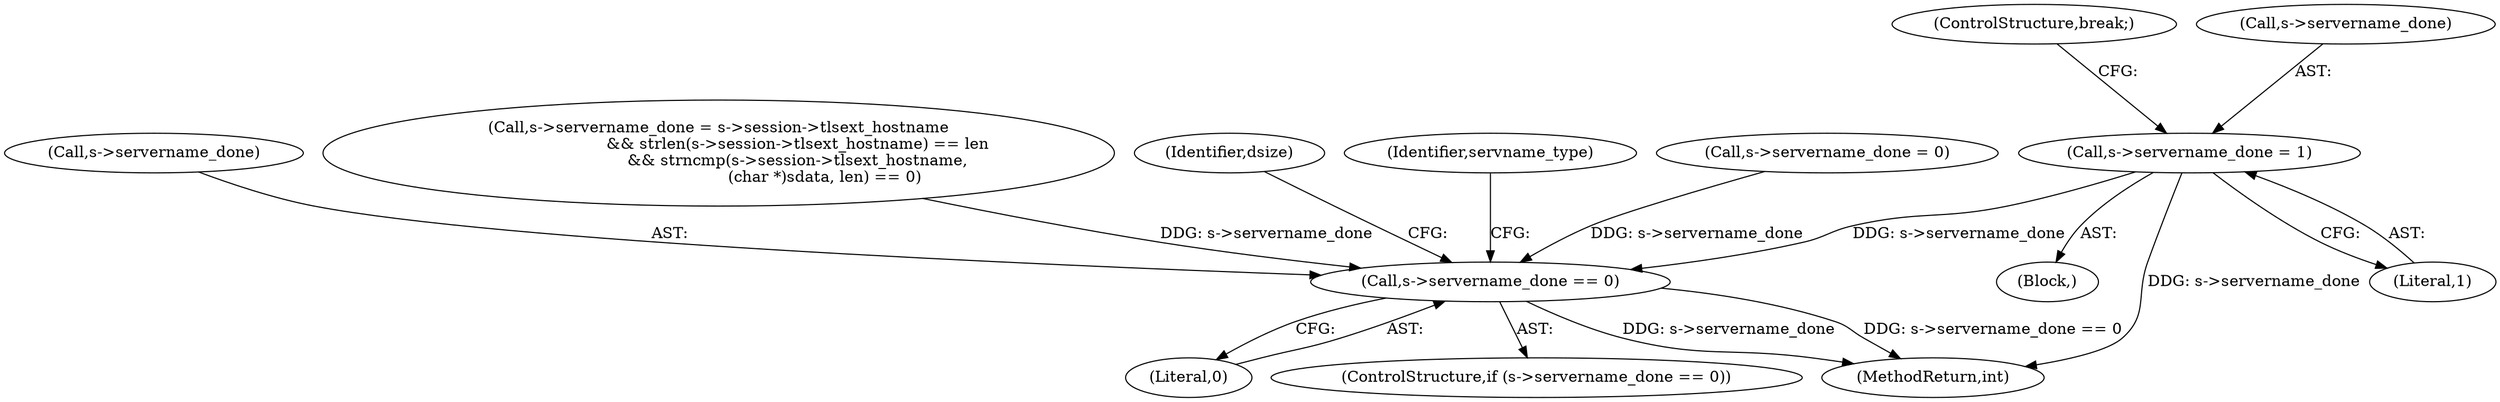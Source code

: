 digraph "0_openssl_2c0d295e26306e15a92eb23a84a1802005c1c137@pointer" {
"1000407" [label="(Call,s->servername_done = 1)"];
"1000308" [label="(Call,s->servername_done == 0)"];
"1000312" [label="(Literal,0)"];
"1000307" [label="(ControlStructure,if (s->servername_done == 0))"];
"1000309" [label="(Call,s->servername_done)"];
"1000413" [label="(Call,s->servername_done = s->session->tlsext_hostname\n                                && strlen(s->session->tlsext_hostname) == len\n                                && strncmp(s->session->tlsext_hostname,\n                                           (char *)sdata, len) == 0)"];
"1000407" [label="(Call,s->servername_done = 1)"];
"1000322" [label="(Block,)"];
"1000444" [label="(ControlStructure,break;)"];
"1001268" [label="(MethodReturn,int)"];
"1000308" [label="(Call,s->servername_done == 0)"];
"1000411" [label="(Literal,1)"];
"1000448" [label="(Identifier,dsize)"];
"1000314" [label="(Identifier,servname_type)"];
"1000408" [label="(Call,s->servername_done)"];
"1000136" [label="(Call,s->servername_done = 0)"];
"1000407" -> "1000322"  [label="AST: "];
"1000407" -> "1000411"  [label="CFG: "];
"1000408" -> "1000407"  [label="AST: "];
"1000411" -> "1000407"  [label="AST: "];
"1000444" -> "1000407"  [label="CFG: "];
"1000407" -> "1001268"  [label="DDG: s->servername_done"];
"1000407" -> "1000308"  [label="DDG: s->servername_done"];
"1000308" -> "1000307"  [label="AST: "];
"1000308" -> "1000312"  [label="CFG: "];
"1000309" -> "1000308"  [label="AST: "];
"1000312" -> "1000308"  [label="AST: "];
"1000314" -> "1000308"  [label="CFG: "];
"1000448" -> "1000308"  [label="CFG: "];
"1000308" -> "1001268"  [label="DDG: s->servername_done"];
"1000308" -> "1001268"  [label="DDG: s->servername_done == 0"];
"1000413" -> "1000308"  [label="DDG: s->servername_done"];
"1000136" -> "1000308"  [label="DDG: s->servername_done"];
}
